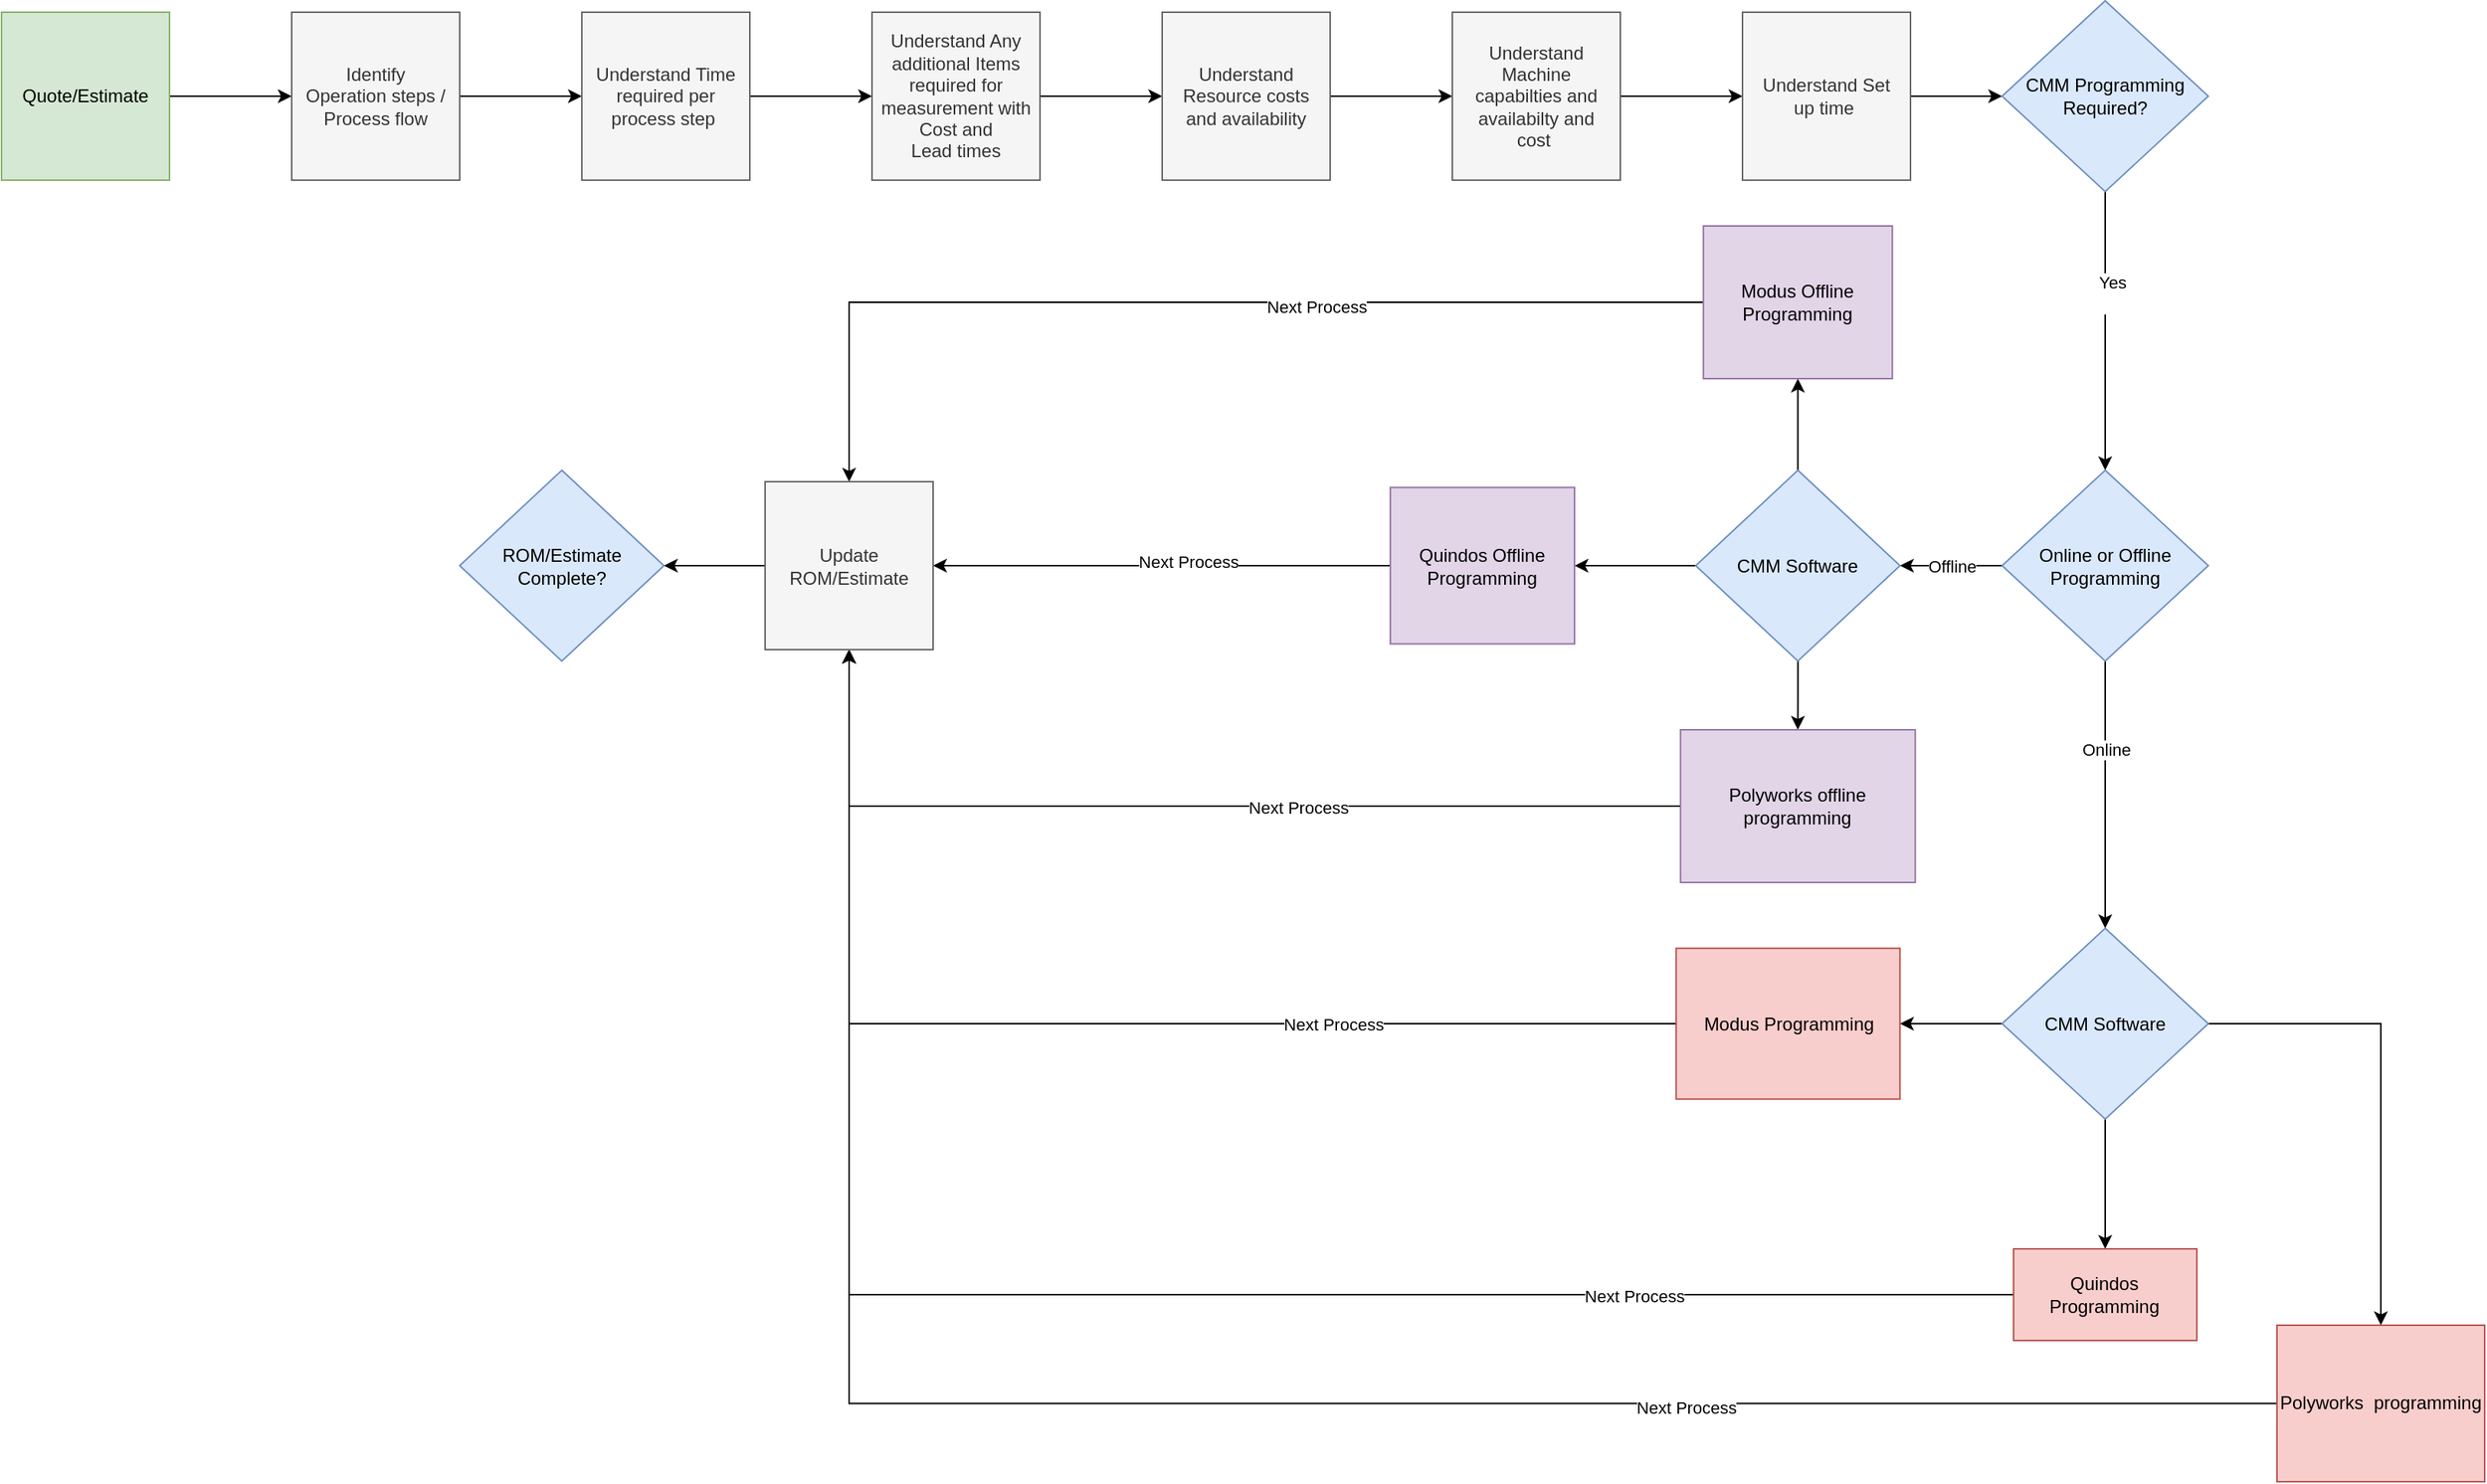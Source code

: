 <mxfile version="24.7.16">
  <diagram name="Page-1" id="9IYEK_wxPiSf8hYUbTBJ">
    <mxGraphModel dx="1426" dy="911" grid="1" gridSize="10" guides="1" tooltips="1" connect="1" arrows="1" fold="1" page="1" pageScale="1" pageWidth="1654" pageHeight="1169" math="0" shadow="0">
      <root>
        <mxCell id="0" />
        <mxCell id="1" parent="0" />
        <mxCell id="SHSCwAb2SmVs6MCCzv4--3" value="" style="edgeStyle=orthogonalEdgeStyle;rounded=0;orthogonalLoop=1;jettySize=auto;html=1;" parent="1" source="SHSCwAb2SmVs6MCCzv4--1" target="SHSCwAb2SmVs6MCCzv4--2" edge="1">
          <mxGeometry relative="1" as="geometry" />
        </mxCell>
        <mxCell id="SHSCwAb2SmVs6MCCzv4--1" value="Quote/Estimate" style="whiteSpace=wrap;html=1;aspect=fixed;fillColor=#d5e8d4;strokeColor=#82b366;" parent="1" vertex="1">
          <mxGeometry x="50" y="160" width="110" height="110" as="geometry" />
        </mxCell>
        <mxCell id="SHSCwAb2SmVs6MCCzv4--5" value="" style="edgeStyle=orthogonalEdgeStyle;rounded=0;orthogonalLoop=1;jettySize=auto;html=1;" parent="1" source="SHSCwAb2SmVs6MCCzv4--2" target="SHSCwAb2SmVs6MCCzv4--4" edge="1">
          <mxGeometry relative="1" as="geometry" />
        </mxCell>
        <mxCell id="SHSCwAb2SmVs6MCCzv4--2" value="Identify &lt;br/&gt;Operation steps / &lt;br/&gt;Process flow" style="whiteSpace=wrap;html=1;aspect=fixed;fillColor=#f5f5f5;strokeColor=#666666;fontColor=#333333;" parent="1" vertex="1">
          <mxGeometry x="240" y="160" width="110" height="110" as="geometry" />
        </mxCell>
        <mxCell id="SHSCwAb2SmVs6MCCzv4--7" value="" style="edgeStyle=orthogonalEdgeStyle;rounded=0;orthogonalLoop=1;jettySize=auto;html=1;" parent="1" source="SHSCwAb2SmVs6MCCzv4--4" target="SHSCwAb2SmVs6MCCzv4--6" edge="1">
          <mxGeometry relative="1" as="geometry" />
        </mxCell>
        <mxCell id="SHSCwAb2SmVs6MCCzv4--4" value="Understand Time &lt;br/&gt;required per &lt;br/&gt;process step&amp;nbsp;" style="whiteSpace=wrap;html=1;aspect=fixed;fillColor=#f5f5f5;strokeColor=#666666;fontColor=#333333;" parent="1" vertex="1">
          <mxGeometry x="430" y="160" width="110" height="110" as="geometry" />
        </mxCell>
        <mxCell id="SHSCwAb2SmVs6MCCzv4--9" value="" style="edgeStyle=orthogonalEdgeStyle;rounded=0;orthogonalLoop=1;jettySize=auto;html=1;" parent="1" source="SHSCwAb2SmVs6MCCzv4--6" target="SHSCwAb2SmVs6MCCzv4--8" edge="1">
          <mxGeometry relative="1" as="geometry" />
        </mxCell>
        <mxCell id="SHSCwAb2SmVs6MCCzv4--6" value="Understand Any additional Items required for measurement with Cost and &lt;br/&gt;Lead times" style="whiteSpace=wrap;html=1;aspect=fixed;fillColor=#f5f5f5;strokeColor=#666666;fontColor=#333333;" parent="1" vertex="1">
          <mxGeometry x="620" y="160" width="110" height="110" as="geometry" />
        </mxCell>
        <mxCell id="SHSCwAb2SmVs6MCCzv4--11" value="" style="edgeStyle=orthogonalEdgeStyle;rounded=0;orthogonalLoop=1;jettySize=auto;html=1;" parent="1" source="SHSCwAb2SmVs6MCCzv4--8" target="SHSCwAb2SmVs6MCCzv4--10" edge="1">
          <mxGeometry relative="1" as="geometry" />
        </mxCell>
        <mxCell id="SHSCwAb2SmVs6MCCzv4--8" value="Understand&lt;br&gt;Resource costs&lt;br&gt;and availability" style="whiteSpace=wrap;html=1;aspect=fixed;fillColor=#f5f5f5;strokeColor=#666666;fontColor=#333333;" parent="1" vertex="1">
          <mxGeometry x="810" y="160" width="110" height="110" as="geometry" />
        </mxCell>
        <mxCell id="unKVaYUTBxjGMsJQrtcV-2" value="" style="edgeStyle=orthogonalEdgeStyle;rounded=0;orthogonalLoop=1;jettySize=auto;html=1;" parent="1" source="SHSCwAb2SmVs6MCCzv4--10" target="unKVaYUTBxjGMsJQrtcV-1" edge="1">
          <mxGeometry relative="1" as="geometry" />
        </mxCell>
        <mxCell id="SHSCwAb2SmVs6MCCzv4--10" value="Understand &lt;br/&gt;Machine &lt;br/&gt;capabilties and &lt;br/&gt;availabilty and &lt;br/&gt;cost&amp;nbsp;" style="whiteSpace=wrap;html=1;aspect=fixed;fillColor=#f5f5f5;strokeColor=#666666;fontColor=#333333;" parent="1" vertex="1">
          <mxGeometry x="1000" y="160" width="110" height="110" as="geometry" />
        </mxCell>
        <mxCell id="unKVaYUTBxjGMsJQrtcV-7" value="" style="edgeStyle=orthogonalEdgeStyle;rounded=0;orthogonalLoop=1;jettySize=auto;html=1;" parent="1" source="unKVaYUTBxjGMsJQrtcV-1" target="unKVaYUTBxjGMsJQrtcV-6" edge="1">
          <mxGeometry relative="1" as="geometry" />
        </mxCell>
        <mxCell id="unKVaYUTBxjGMsJQrtcV-1" value="Understand Set &lt;br/&gt;up time&amp;nbsp;" style="whiteSpace=wrap;html=1;aspect=fixed;fillColor=#f5f5f5;strokeColor=#666666;fontColor=#333333;" parent="1" vertex="1">
          <mxGeometry x="1190" y="160" width="110" height="110" as="geometry" />
        </mxCell>
        <mxCell id="unKVaYUTBxjGMsJQrtcV-9" value="" style="edgeStyle=orthogonalEdgeStyle;rounded=0;orthogonalLoop=1;jettySize=auto;html=1;" parent="1" source="unKVaYUTBxjGMsJQrtcV-6" target="unKVaYUTBxjGMsJQrtcV-8" edge="1">
          <mxGeometry relative="1" as="geometry" />
        </mxCell>
        <mxCell id="rqauZLuK4737hjcraJwY-47" value="Yes&lt;div&gt;&lt;br&gt;&lt;/div&gt;" style="edgeLabel;html=1;align=center;verticalAlign=middle;resizable=0;points=[];" vertex="1" connectable="0" parent="unKVaYUTBxjGMsJQrtcV-9">
          <mxGeometry x="-0.282" y="4" relative="1" as="geometry">
            <mxPoint y="1" as="offset" />
          </mxGeometry>
        </mxCell>
        <mxCell id="unKVaYUTBxjGMsJQrtcV-6" value="CMM Programming Required?" style="rhombus;whiteSpace=wrap;html=1;fillColor=#dae8fc;strokeColor=#6c8ebf;" parent="1" vertex="1">
          <mxGeometry x="1360" y="152.5" width="135" height="125" as="geometry" />
        </mxCell>
        <mxCell id="rqauZLuK4737hjcraJwY-5" value="Offline" style="edgeStyle=orthogonalEdgeStyle;rounded=0;orthogonalLoop=1;jettySize=auto;html=1;" edge="1" parent="1" source="unKVaYUTBxjGMsJQrtcV-8" target="rqauZLuK4737hjcraJwY-4">
          <mxGeometry relative="1" as="geometry" />
        </mxCell>
        <mxCell id="rqauZLuK4737hjcraJwY-8" value="" style="edgeStyle=orthogonalEdgeStyle;rounded=0;orthogonalLoop=1;jettySize=auto;html=1;" edge="1" parent="1" source="unKVaYUTBxjGMsJQrtcV-8" target="rqauZLuK4737hjcraJwY-7">
          <mxGeometry relative="1" as="geometry" />
        </mxCell>
        <mxCell id="rqauZLuK4737hjcraJwY-9" value="Online" style="edgeLabel;html=1;align=center;verticalAlign=middle;resizable=0;points=[];" vertex="1" connectable="0" parent="rqauZLuK4737hjcraJwY-8">
          <mxGeometry x="-0.338" relative="1" as="geometry">
            <mxPoint as="offset" />
          </mxGeometry>
        </mxCell>
        <mxCell id="unKVaYUTBxjGMsJQrtcV-8" value="Online or Offline Programming" style="rhombus;whiteSpace=wrap;html=1;fillColor=#dae8fc;strokeColor=#6c8ebf;" parent="1" vertex="1">
          <mxGeometry x="1360" y="460" width="135" height="125" as="geometry" />
        </mxCell>
        <mxCell id="rqauZLuK4737hjcraJwY-11" value="" style="edgeStyle=orthogonalEdgeStyle;rounded=0;orthogonalLoop=1;jettySize=auto;html=1;" edge="1" parent="1" source="rqauZLuK4737hjcraJwY-4" target="rqauZLuK4737hjcraJwY-10">
          <mxGeometry relative="1" as="geometry" />
        </mxCell>
        <mxCell id="rqauZLuK4737hjcraJwY-13" value="" style="edgeStyle=orthogonalEdgeStyle;rounded=0;orthogonalLoop=1;jettySize=auto;html=1;" edge="1" parent="1" source="rqauZLuK4737hjcraJwY-4" target="rqauZLuK4737hjcraJwY-12">
          <mxGeometry relative="1" as="geometry" />
        </mxCell>
        <mxCell id="rqauZLuK4737hjcraJwY-17" value="" style="edgeStyle=orthogonalEdgeStyle;rounded=0;orthogonalLoop=1;jettySize=auto;html=1;" edge="1" parent="1" source="rqauZLuK4737hjcraJwY-4" target="rqauZLuK4737hjcraJwY-16">
          <mxGeometry relative="1" as="geometry" />
        </mxCell>
        <mxCell id="rqauZLuK4737hjcraJwY-4" value="CMM Software" style="rhombus;whiteSpace=wrap;html=1;fillColor=#dae8fc;strokeColor=#6c8ebf;" vertex="1" parent="1">
          <mxGeometry x="1159.38" y="460" width="133.75" height="125" as="geometry" />
        </mxCell>
        <mxCell id="rqauZLuK4737hjcraJwY-21" value="" style="edgeStyle=orthogonalEdgeStyle;rounded=0;orthogonalLoop=1;jettySize=auto;html=1;" edge="1" parent="1" source="rqauZLuK4737hjcraJwY-7" target="rqauZLuK4737hjcraJwY-20">
          <mxGeometry relative="1" as="geometry" />
        </mxCell>
        <mxCell id="rqauZLuK4737hjcraJwY-22" value="" style="edgeStyle=orthogonalEdgeStyle;rounded=0;orthogonalLoop=1;jettySize=auto;html=1;" edge="1" parent="1" source="rqauZLuK4737hjcraJwY-7" target="rqauZLuK4737hjcraJwY-18">
          <mxGeometry relative="1" as="geometry" />
        </mxCell>
        <mxCell id="rqauZLuK4737hjcraJwY-23" value="" style="edgeStyle=orthogonalEdgeStyle;rounded=0;orthogonalLoop=1;jettySize=auto;html=1;" edge="1" parent="1" source="rqauZLuK4737hjcraJwY-7" target="rqauZLuK4737hjcraJwY-19">
          <mxGeometry relative="1" as="geometry" />
        </mxCell>
        <mxCell id="rqauZLuK4737hjcraJwY-7" value="CMM Software" style="rhombus;whiteSpace=wrap;html=1;fillColor=#dae8fc;strokeColor=#6c8ebf;" vertex="1" parent="1">
          <mxGeometry x="1360" y="760" width="135" height="125" as="geometry" />
        </mxCell>
        <mxCell id="rqauZLuK4737hjcraJwY-32" style="edgeStyle=orthogonalEdgeStyle;rounded=0;orthogonalLoop=1;jettySize=auto;html=1;" edge="1" parent="1" source="rqauZLuK4737hjcraJwY-10" target="rqauZLuK4737hjcraJwY-25">
          <mxGeometry relative="1" as="geometry" />
        </mxCell>
        <mxCell id="rqauZLuK4737hjcraJwY-42" value="Next Process" style="edgeLabel;html=1;align=center;verticalAlign=middle;resizable=0;points=[];" vertex="1" connectable="0" parent="rqauZLuK4737hjcraJwY-32">
          <mxGeometry x="-0.226" y="1" relative="1" as="geometry">
            <mxPoint as="offset" />
          </mxGeometry>
        </mxCell>
        <mxCell id="rqauZLuK4737hjcraJwY-10" value="Polyworks offline programming" style="whiteSpace=wrap;html=1;fillColor=#e1d5e7;strokeColor=#9673a6;" vertex="1" parent="1">
          <mxGeometry x="1149.39" y="630" width="153.74" height="100" as="geometry" />
        </mxCell>
        <mxCell id="rqauZLuK4737hjcraJwY-26" value="" style="edgeStyle=orthogonalEdgeStyle;rounded=0;orthogonalLoop=1;jettySize=auto;html=1;" edge="1" parent="1" source="rqauZLuK4737hjcraJwY-12" target="rqauZLuK4737hjcraJwY-25">
          <mxGeometry relative="1" as="geometry" />
        </mxCell>
        <mxCell id="rqauZLuK4737hjcraJwY-43" value="Next Process" style="edgeLabel;html=1;align=center;verticalAlign=middle;resizable=0;points=[];" vertex="1" connectable="0" parent="rqauZLuK4737hjcraJwY-26">
          <mxGeometry x="-0.116" y="-3" relative="1" as="geometry">
            <mxPoint as="offset" />
          </mxGeometry>
        </mxCell>
        <mxCell id="rqauZLuK4737hjcraJwY-12" value="Quindos Offline Programming" style="whiteSpace=wrap;html=1;fillColor=#e1d5e7;strokeColor=#9673a6;" vertex="1" parent="1">
          <mxGeometry x="959.38" y="471.25" width="120.63" height="102.5" as="geometry" />
        </mxCell>
        <mxCell id="rqauZLuK4737hjcraJwY-27" value="" style="edgeStyle=orthogonalEdgeStyle;rounded=0;orthogonalLoop=1;jettySize=auto;html=1;" edge="1" parent="1" source="rqauZLuK4737hjcraJwY-16" target="rqauZLuK4737hjcraJwY-25">
          <mxGeometry relative="1" as="geometry" />
        </mxCell>
        <mxCell id="rqauZLuK4737hjcraJwY-44" value="Next Process" style="edgeLabel;html=1;align=center;verticalAlign=middle;resizable=0;points=[];" vertex="1" connectable="0" parent="rqauZLuK4737hjcraJwY-27">
          <mxGeometry x="-0.251" y="3" relative="1" as="geometry">
            <mxPoint as="offset" />
          </mxGeometry>
        </mxCell>
        <mxCell id="rqauZLuK4737hjcraJwY-16" value="Modus Offline Programming" style="whiteSpace=wrap;html=1;fillColor=#e1d5e7;strokeColor=#9673a6;" vertex="1" parent="1">
          <mxGeometry x="1164.38" y="300" width="123.75" height="100" as="geometry" />
        </mxCell>
        <mxCell id="rqauZLuK4737hjcraJwY-31" style="edgeStyle=orthogonalEdgeStyle;rounded=0;orthogonalLoop=1;jettySize=auto;html=1;entryX=0.5;entryY=1;entryDx=0;entryDy=0;" edge="1" parent="1" source="rqauZLuK4737hjcraJwY-18" target="rqauZLuK4737hjcraJwY-25">
          <mxGeometry relative="1" as="geometry" />
        </mxCell>
        <mxCell id="rqauZLuK4737hjcraJwY-41" value="Next Process" style="edgeLabel;html=1;align=center;verticalAlign=middle;resizable=0;points=[];" vertex="1" connectable="0" parent="rqauZLuK4737hjcraJwY-31">
          <mxGeometry x="-0.429" relative="1" as="geometry">
            <mxPoint as="offset" />
          </mxGeometry>
        </mxCell>
        <mxCell id="rqauZLuK4737hjcraJwY-18" value="Modus Programming" style="whiteSpace=wrap;html=1;fillColor=#f8cecc;strokeColor=#b85450;" vertex="1" parent="1">
          <mxGeometry x="1146.58" y="773.13" width="146.55" height="98.75" as="geometry" />
        </mxCell>
        <mxCell id="rqauZLuK4737hjcraJwY-33" style="edgeStyle=orthogonalEdgeStyle;rounded=0;orthogonalLoop=1;jettySize=auto;html=1;" edge="1" parent="1" source="rqauZLuK4737hjcraJwY-19" target="rqauZLuK4737hjcraJwY-25">
          <mxGeometry relative="1" as="geometry" />
        </mxCell>
        <mxCell id="rqauZLuK4737hjcraJwY-40" value="Next Process" style="edgeLabel;html=1;align=center;verticalAlign=middle;resizable=0;points=[];" vertex="1" connectable="0" parent="rqauZLuK4737hjcraJwY-33">
          <mxGeometry x="-0.581" y="1" relative="1" as="geometry">
            <mxPoint as="offset" />
          </mxGeometry>
        </mxCell>
        <mxCell id="rqauZLuK4737hjcraJwY-19" value="Quindos Programming" style="whiteSpace=wrap;html=1;fillColor=#f8cecc;strokeColor=#b85450;" vertex="1" parent="1">
          <mxGeometry x="1367.495" y="970" width="120" height="60" as="geometry" />
        </mxCell>
        <mxCell id="rqauZLuK4737hjcraJwY-38" style="edgeStyle=orthogonalEdgeStyle;rounded=0;orthogonalLoop=1;jettySize=auto;html=1;entryX=0.5;entryY=1;entryDx=0;entryDy=0;" edge="1" parent="1" source="rqauZLuK4737hjcraJwY-20" target="rqauZLuK4737hjcraJwY-25">
          <mxGeometry relative="1" as="geometry" />
        </mxCell>
        <mxCell id="rqauZLuK4737hjcraJwY-39" value="Next Process" style="edgeLabel;html=1;align=center;verticalAlign=middle;resizable=0;points=[];" vertex="1" connectable="0" parent="rqauZLuK4737hjcraJwY-38">
          <mxGeometry x="-0.458" y="2" relative="1" as="geometry">
            <mxPoint as="offset" />
          </mxGeometry>
        </mxCell>
        <mxCell id="rqauZLuK4737hjcraJwY-20" value="Polyworks&amp;nbsp; programming" style="whiteSpace=wrap;html=1;fillColor=#f8cecc;strokeColor=#b85450;" vertex="1" parent="1">
          <mxGeometry x="1540" y="1020" width="135.99" height="102.5" as="geometry" />
        </mxCell>
        <mxCell id="rqauZLuK4737hjcraJwY-46" value="" style="edgeStyle=orthogonalEdgeStyle;rounded=0;orthogonalLoop=1;jettySize=auto;html=1;" edge="1" parent="1" source="rqauZLuK4737hjcraJwY-25" target="rqauZLuK4737hjcraJwY-45">
          <mxGeometry relative="1" as="geometry" />
        </mxCell>
        <mxCell id="rqauZLuK4737hjcraJwY-25" value="Update ROM/Estimate" style="whiteSpace=wrap;html=1;aspect=fixed;fillColor=#f5f5f5;strokeColor=#666666;fontColor=#333333;" vertex="1" parent="1">
          <mxGeometry x="550" y="467.5" width="110" height="110" as="geometry" />
        </mxCell>
        <mxCell id="rqauZLuK4737hjcraJwY-45" value="ROM/Estimate&lt;div&gt;Complete?&lt;/div&gt;" style="rhombus;whiteSpace=wrap;html=1;fillColor=#dae8fc;strokeColor=#6c8ebf;" vertex="1" parent="1">
          <mxGeometry x="350.0" y="460" width="133.75" height="125" as="geometry" />
        </mxCell>
      </root>
    </mxGraphModel>
  </diagram>
</mxfile>
